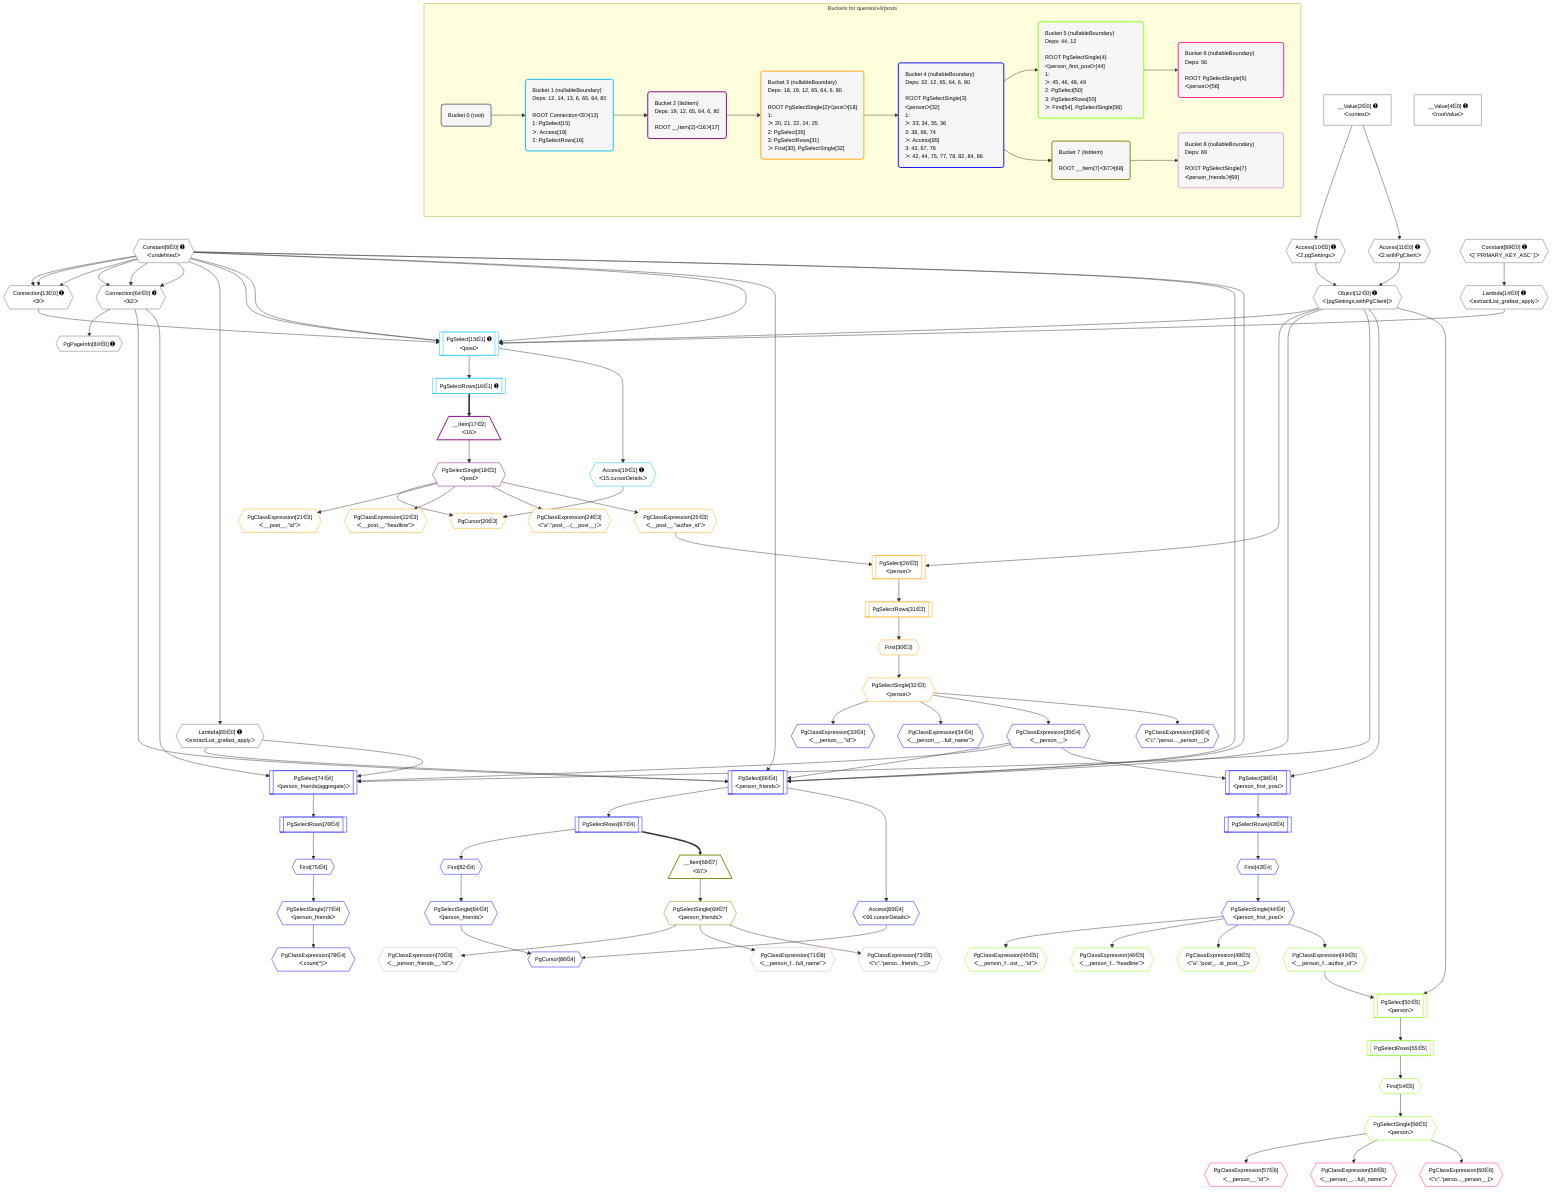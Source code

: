 %%{init: {'themeVariables': { 'fontSize': '12px'}}}%%
graph TD
    classDef path fill:#eee,stroke:#000,color:#000
    classDef plan fill:#fff,stroke-width:1px,color:#000
    classDef itemplan fill:#fff,stroke-width:2px,color:#000
    classDef unbatchedplan fill:#dff,stroke-width:1px,color:#000
    classDef sideeffectplan fill:#fcc,stroke-width:2px,color:#000
    classDef bucket fill:#f6f6f6,color:#000,stroke-width:2px,text-align:left


    %% plan dependencies
    Connection13{{"Connection[13∈0] ➊<br />ᐸ9ᐳ"}}:::plan
    Constant6{{"Constant[6∈0] ➊<br />ᐸundefinedᐳ"}}:::plan
    Constant6 & Constant6 & Constant6 --> Connection13
    Connection64{{"Connection[64∈0] ➊<br />ᐸ62ᐳ"}}:::plan
    Constant6 & Constant6 & Constant6 --> Connection64
    Object12{{"Object[12∈0] ➊<br />ᐸ{pgSettings,withPgClient}ᐳ"}}:::plan
    Access10{{"Access[10∈0] ➊<br />ᐸ2.pgSettingsᐳ"}}:::plan
    Access11{{"Access[11∈0] ➊<br />ᐸ2.withPgClientᐳ"}}:::plan
    Access10 & Access11 --> Object12
    __Value2["__Value[2∈0] ➊<br />ᐸcontextᐳ"]:::plan
    __Value2 --> Access10
    __Value2 --> Access11
    Lambda14{{"Lambda[14∈0] ➊<br />ᐸextractList_grafast_applyᐳ"}}:::plan
    Constant89{{"Constant[89∈0] ➊<br />ᐸ[ 'PRIMARY_KEY_ASC' ]ᐳ"}}:::plan
    Constant89 --> Lambda14
    Lambda65{{"Lambda[65∈0] ➊<br />ᐸextractList_grafast_applyᐳ"}}:::plan
    Constant6 --> Lambda65
    PgPageInfo80{{"PgPageInfo[80∈0] ➊"}}:::plan
    Connection64 --> PgPageInfo80
    __Value4["__Value[4∈0] ➊<br />ᐸrootValueᐳ"]:::plan
    PgSelect15[["PgSelect[15∈1] ➊<br />ᐸpostᐳ"]]:::plan
    Object12 & Lambda14 & Connection13 & Constant6 & Constant6 & Constant6 --> PgSelect15
    PgSelectRows16[["PgSelectRows[16∈1] ➊"]]:::plan
    PgSelect15 --> PgSelectRows16
    Access19{{"Access[19∈1] ➊<br />ᐸ15.cursorDetailsᐳ"}}:::plan
    PgSelect15 --> Access19
    __Item17[/"__Item[17∈2]<br />ᐸ16ᐳ"\]:::itemplan
    PgSelectRows16 ==> __Item17
    PgSelectSingle18{{"PgSelectSingle[18∈2]<br />ᐸpostᐳ"}}:::plan
    __Item17 --> PgSelectSingle18
    PgCursor20{{"PgCursor[20∈3]"}}:::plan
    PgSelectSingle18 & Access19 --> PgCursor20
    PgSelect26[["PgSelect[26∈3]<br />ᐸpersonᐳ"]]:::plan
    PgClassExpression25{{"PgClassExpression[25∈3]<br />ᐸ__post__.”author_id”ᐳ"}}:::plan
    Object12 & PgClassExpression25 --> PgSelect26
    PgClassExpression21{{"PgClassExpression[21∈3]<br />ᐸ__post__.”id”ᐳ"}}:::plan
    PgSelectSingle18 --> PgClassExpression21
    PgClassExpression22{{"PgClassExpression[22∈3]<br />ᐸ__post__.”headline”ᐳ"}}:::plan
    PgSelectSingle18 --> PgClassExpression22
    PgClassExpression24{{"PgClassExpression[24∈3]<br />ᐸ”a”.”post_...(__post__)ᐳ"}}:::plan
    PgSelectSingle18 --> PgClassExpression24
    PgSelectSingle18 --> PgClassExpression25
    First30{{"First[30∈3]"}}:::plan
    PgSelectRows31[["PgSelectRows[31∈3]"]]:::plan
    PgSelectRows31 --> First30
    PgSelect26 --> PgSelectRows31
    PgSelectSingle32{{"PgSelectSingle[32∈3]<br />ᐸpersonᐳ"}}:::plan
    First30 --> PgSelectSingle32
    PgSelect66[["PgSelect[66∈4]<br />ᐸperson_friendsᐳ"]]:::plan
    PgClassExpression35{{"PgClassExpression[35∈4]<br />ᐸ__person__ᐳ"}}:::plan
    Object12 & PgClassExpression35 & Lambda65 & Connection64 & Constant6 & Constant6 & Constant6 --> PgSelect66
    PgSelect74[["PgSelect[74∈4]<br />ᐸperson_friends(aggregate)ᐳ"]]:::plan
    Object12 & PgClassExpression35 & Lambda65 & Connection64 --> PgSelect74
    PgSelect38[["PgSelect[38∈4]<br />ᐸperson_first_postᐳ"]]:::plan
    Object12 & PgClassExpression35 --> PgSelect38
    PgCursor86{{"PgCursor[86∈4]"}}:::plan
    PgSelectSingle84{{"PgSelectSingle[84∈4]<br />ᐸperson_friendsᐳ"}}:::plan
    Access85{{"Access[85∈4]<br />ᐸ66.cursorDetailsᐳ"}}:::plan
    PgSelectSingle84 & Access85 --> PgCursor86
    PgClassExpression33{{"PgClassExpression[33∈4]<br />ᐸ__person__.”id”ᐳ"}}:::plan
    PgSelectSingle32 --> PgClassExpression33
    PgClassExpression34{{"PgClassExpression[34∈4]<br />ᐸ__person__...full_name”ᐳ"}}:::plan
    PgSelectSingle32 --> PgClassExpression34
    PgSelectSingle32 --> PgClassExpression35
    PgClassExpression36{{"PgClassExpression[36∈4]<br />ᐸ”c”.”perso..._person__)ᐳ"}}:::plan
    PgSelectSingle32 --> PgClassExpression36
    First42{{"First[42∈4]"}}:::plan
    PgSelectRows43[["PgSelectRows[43∈4]"]]:::plan
    PgSelectRows43 --> First42
    PgSelect38 --> PgSelectRows43
    PgSelectSingle44{{"PgSelectSingle[44∈4]<br />ᐸperson_first_postᐳ"}}:::plan
    First42 --> PgSelectSingle44
    PgSelectRows67[["PgSelectRows[67∈4]"]]:::plan
    PgSelect66 --> PgSelectRows67
    First75{{"First[75∈4]"}}:::plan
    PgSelectRows76[["PgSelectRows[76∈4]"]]:::plan
    PgSelectRows76 --> First75
    PgSelect74 --> PgSelectRows76
    PgSelectSingle77{{"PgSelectSingle[77∈4]<br />ᐸperson_friendsᐳ"}}:::plan
    First75 --> PgSelectSingle77
    PgClassExpression78{{"PgClassExpression[78∈4]<br />ᐸcount(*)ᐳ"}}:::plan
    PgSelectSingle77 --> PgClassExpression78
    First82{{"First[82∈4]"}}:::plan
    PgSelectRows67 --> First82
    First82 --> PgSelectSingle84
    PgSelect66 --> Access85
    PgSelect50[["PgSelect[50∈5]<br />ᐸpersonᐳ"]]:::plan
    PgClassExpression49{{"PgClassExpression[49∈5]<br />ᐸ__person_f...author_id”ᐳ"}}:::plan
    Object12 & PgClassExpression49 --> PgSelect50
    PgClassExpression45{{"PgClassExpression[45∈5]<br />ᐸ__person_f...ost__.”id”ᐳ"}}:::plan
    PgSelectSingle44 --> PgClassExpression45
    PgClassExpression46{{"PgClassExpression[46∈5]<br />ᐸ__person_f...”headline”ᐳ"}}:::plan
    PgSelectSingle44 --> PgClassExpression46
    PgClassExpression48{{"PgClassExpression[48∈5]<br />ᐸ”a”.”post_...st_post__)ᐳ"}}:::plan
    PgSelectSingle44 --> PgClassExpression48
    PgSelectSingle44 --> PgClassExpression49
    First54{{"First[54∈5]"}}:::plan
    PgSelectRows55[["PgSelectRows[55∈5]"]]:::plan
    PgSelectRows55 --> First54
    PgSelect50 --> PgSelectRows55
    PgSelectSingle56{{"PgSelectSingle[56∈5]<br />ᐸpersonᐳ"}}:::plan
    First54 --> PgSelectSingle56
    PgClassExpression57{{"PgClassExpression[57∈6]<br />ᐸ__person__.”id”ᐳ"}}:::plan
    PgSelectSingle56 --> PgClassExpression57
    PgClassExpression58{{"PgClassExpression[58∈6]<br />ᐸ__person__...full_name”ᐳ"}}:::plan
    PgSelectSingle56 --> PgClassExpression58
    PgClassExpression60{{"PgClassExpression[60∈6]<br />ᐸ”c”.”perso..._person__)ᐳ"}}:::plan
    PgSelectSingle56 --> PgClassExpression60
    __Item68[/"__Item[68∈7]<br />ᐸ67ᐳ"\]:::itemplan
    PgSelectRows67 ==> __Item68
    PgSelectSingle69{{"PgSelectSingle[69∈7]<br />ᐸperson_friendsᐳ"}}:::plan
    __Item68 --> PgSelectSingle69
    PgClassExpression70{{"PgClassExpression[70∈8]<br />ᐸ__person_friends__.”id”ᐳ"}}:::plan
    PgSelectSingle69 --> PgClassExpression70
    PgClassExpression71{{"PgClassExpression[71∈8]<br />ᐸ__person_f...full_name”ᐳ"}}:::plan
    PgSelectSingle69 --> PgClassExpression71
    PgClassExpression73{{"PgClassExpression[73∈8]<br />ᐸ”c”.”perso...friends__)ᐳ"}}:::plan
    PgSelectSingle69 --> PgClassExpression73

    %% define steps

    subgraph "Buckets for queries/v4/posts"
    Bucket0("Bucket 0 (root)"):::bucket
    classDef bucket0 stroke:#696969
    class Bucket0,__Value2,__Value4,Constant6,Access10,Access11,Object12,Connection13,Lambda14,Connection64,Lambda65,PgPageInfo80,Constant89 bucket0
    Bucket1("Bucket 1 (nullableBoundary)<br />Deps: 12, 14, 13, 6, 65, 64, 80<br /><br />ROOT Connectionᐸ9ᐳ[13]<br />1: PgSelect[15]<br />ᐳ: Access[19]<br />2: PgSelectRows[16]"):::bucket
    classDef bucket1 stroke:#00bfff
    class Bucket1,PgSelect15,PgSelectRows16,Access19 bucket1
    Bucket2("Bucket 2 (listItem)<br />Deps: 19, 12, 65, 64, 6, 80<br /><br />ROOT __Item{2}ᐸ16ᐳ[17]"):::bucket
    classDef bucket2 stroke:#7f007f
    class Bucket2,__Item17,PgSelectSingle18 bucket2
    Bucket3("Bucket 3 (nullableBoundary)<br />Deps: 18, 19, 12, 65, 64, 6, 80<br /><br />ROOT PgSelectSingle{2}ᐸpostᐳ[18]<br />1: <br />ᐳ: 20, 21, 22, 24, 25<br />2: PgSelect[26]<br />3: PgSelectRows[31]<br />ᐳ: First[30], PgSelectSingle[32]"):::bucket
    classDef bucket3 stroke:#ffa500
    class Bucket3,PgCursor20,PgClassExpression21,PgClassExpression22,PgClassExpression24,PgClassExpression25,PgSelect26,First30,PgSelectRows31,PgSelectSingle32 bucket3
    Bucket4("Bucket 4 (nullableBoundary)<br />Deps: 32, 12, 65, 64, 6, 80<br /><br />ROOT PgSelectSingle{3}ᐸpersonᐳ[32]<br />1: <br />ᐳ: 33, 34, 35, 36<br />2: 38, 66, 74<br />ᐳ: Access[85]<br />3: 43, 67, 76<br />ᐳ: 42, 44, 75, 77, 78, 82, 84, 86"):::bucket
    classDef bucket4 stroke:#0000ff
    class Bucket4,PgClassExpression33,PgClassExpression34,PgClassExpression35,PgClassExpression36,PgSelect38,First42,PgSelectRows43,PgSelectSingle44,PgSelect66,PgSelectRows67,PgSelect74,First75,PgSelectRows76,PgSelectSingle77,PgClassExpression78,First82,PgSelectSingle84,Access85,PgCursor86 bucket4
    Bucket5("Bucket 5 (nullableBoundary)<br />Deps: 44, 12<br /><br />ROOT PgSelectSingle{4}ᐸperson_first_postᐳ[44]<br />1: <br />ᐳ: 45, 46, 48, 49<br />2: PgSelect[50]<br />3: PgSelectRows[55]<br />ᐳ: First[54], PgSelectSingle[56]"):::bucket
    classDef bucket5 stroke:#7fff00
    class Bucket5,PgClassExpression45,PgClassExpression46,PgClassExpression48,PgClassExpression49,PgSelect50,First54,PgSelectRows55,PgSelectSingle56 bucket5
    Bucket6("Bucket 6 (nullableBoundary)<br />Deps: 56<br /><br />ROOT PgSelectSingle{5}ᐸpersonᐳ[56]"):::bucket
    classDef bucket6 stroke:#ff1493
    class Bucket6,PgClassExpression57,PgClassExpression58,PgClassExpression60 bucket6
    Bucket7("Bucket 7 (listItem)<br /><br />ROOT __Item{7}ᐸ67ᐳ[68]"):::bucket
    classDef bucket7 stroke:#808000
    class Bucket7,__Item68,PgSelectSingle69 bucket7
    Bucket8("Bucket 8 (nullableBoundary)<br />Deps: 69<br /><br />ROOT PgSelectSingle{7}ᐸperson_friendsᐳ[69]"):::bucket
    classDef bucket8 stroke:#dda0dd
    class Bucket8,PgClassExpression70,PgClassExpression71,PgClassExpression73 bucket8
    Bucket0 --> Bucket1
    Bucket1 --> Bucket2
    Bucket2 --> Bucket3
    Bucket3 --> Bucket4
    Bucket4 --> Bucket5 & Bucket7
    Bucket5 --> Bucket6
    Bucket7 --> Bucket8
    end